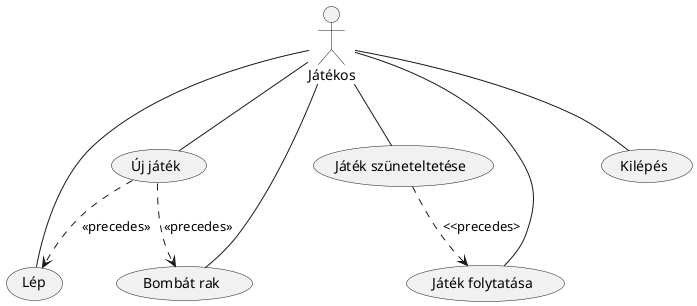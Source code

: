 @startuml
actor Játékos

(Lép) as stepPlayer

Játékos -- stepPlayer
Játékos -- (Bombát rak)
Játékos -- (Új játék)
Játékos -- (Játék szüneteltetése)
Játékos -- (Játék folytatása)
Játékos -- (Kilépés)

(Új játék) ..> stepPlayer : <<precedes>>
(Új játék) ..> (Bombát rak) : <<precedes>>
(Játék szüneteltetése) ..> (Játék folytatása) : <<precedes>

@enduml